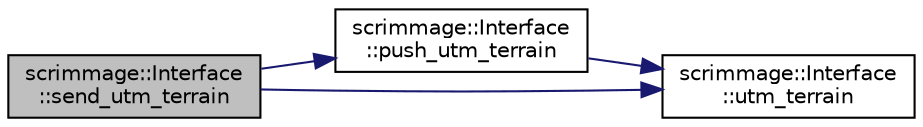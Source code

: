 digraph "scrimmage::Interface::send_utm_terrain"
{
 // LATEX_PDF_SIZE
  edge [fontname="Helvetica",fontsize="10",labelfontname="Helvetica",labelfontsize="10"];
  node [fontname="Helvetica",fontsize="10",shape=record];
  rankdir="LR";
  Node1 [label="scrimmage::Interface\l::send_utm_terrain",height=0.2,width=0.4,color="black", fillcolor="grey75", style="filled", fontcolor="black",tooltip=" "];
  Node1 -> Node2 [color="midnightblue",fontsize="10",style="solid",fontname="Helvetica"];
  Node2 [label="scrimmage::Interface\l::push_utm_terrain",height=0.2,width=0.4,color="black", fillcolor="white", style="filled",URL="$classscrimmage_1_1Interface.html#ab95a643cb961bbb848a8f9e1d3e69ba1",tooltip=" "];
  Node2 -> Node3 [color="midnightblue",fontsize="10",style="solid",fontname="Helvetica"];
  Node3 [label="scrimmage::Interface\l::utm_terrain",height=0.2,width=0.4,color="black", fillcolor="white", style="filled",URL="$classscrimmage_1_1Interface.html#a8f06742fc6876704b15de6ecb5ca5daf",tooltip=" "];
  Node1 -> Node3 [color="midnightblue",fontsize="10",style="solid",fontname="Helvetica"];
}
